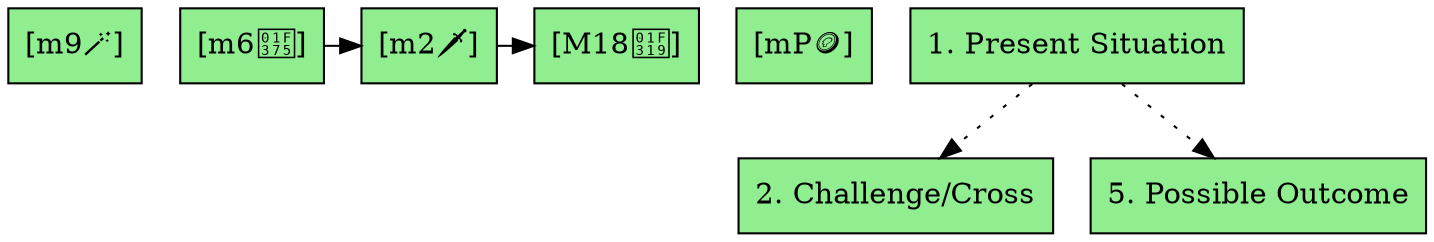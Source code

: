 
digraph CrossSpread {
  node [shape=rectangle, style=filled, fillcolor=lightgreen];
  subgraph {
    rank=same; "[m9🪄]";
  }
  subgraph {
    rank=same; "[m6🍵]" -> "[m2🗡️]" -> "[M18🌙]";
  }
  subgraph {
    rank=same; "[mP🪙]";
  }
  "1. Present Situation" -> "2. Challenge/Cross" [style=dotted];
  "1. Present Situation" -> "5. Possible Outcome" [style=dotted];
}